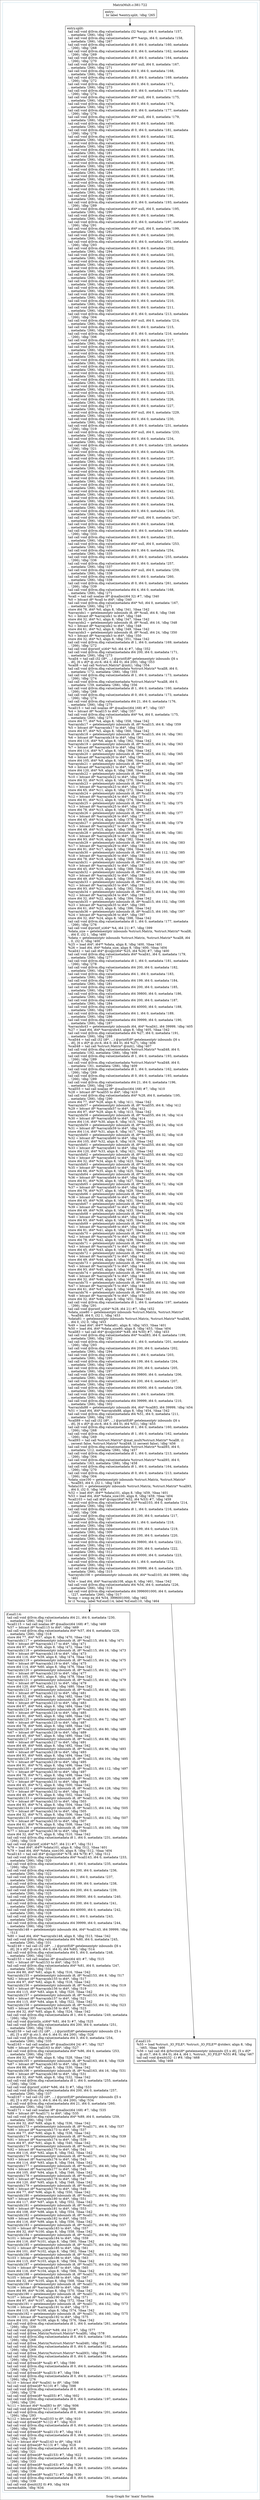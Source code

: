 digraph "Scop Graph for 'main' function" {
	label="Scop Graph for 'main' function";

	Node0x99e78f0 [shape=record,label="{entry:\l  br label %entry.split, !dbg !265\l}"];
	Node0x99e78f0 -> Node0x99e4100;
	Node0x99e4100 [shape=record,label="{entry.split:                                      \l  tail call void @llvm.dbg.value(metadata i32 %argc, i64 0, metadata !157,\l... metadata !266), !dbg !265\l  tail call void @llvm.dbg.value(metadata i8** %args, i64 0, metadata !158,\l... metadata !266), !dbg !267\l  tail call void @llvm.dbg.value(metadata i8 0, i64 0, metadata !160, metadata\l... !266), !dbg !268\l  tail call void @llvm.dbg.value(metadata i8 0, i64 0, metadata !162, metadata\l... !266), !dbg !269\l  tail call void @llvm.dbg.value(metadata i8 0, i64 0, metadata !164, metadata\l... !266), !dbg !270\l  tail call void @llvm.dbg.value(metadata i64* null, i64 0, metadata !167,\l... metadata !266), !dbg !271\l  tail call void @llvm.dbg.value(metadata i64 0, i64 0, metadata !168,\l... metadata !266), !dbg !271\l  tail call void @llvm.dbg.value(metadata i8 0, i64 0, metadata !169, metadata\l... !266), !dbg !272\l  tail call void @llvm.dbg.value(metadata i64 0, i64 0, metadata !171,\l... metadata !266), !dbg !273\l  tail call void @llvm.dbg.value(metadata i8 0, i64 0, metadata !173, metadata\l... !266), !dbg !274\l  tail call void @llvm.dbg.value(metadata i64* null, i64 0, metadata !175,\l... metadata !266), !dbg !275\l  tail call void @llvm.dbg.value(metadata i64 0, i64 0, metadata !176,\l... metadata !266), !dbg !275\l  tail call void @llvm.dbg.value(metadata i8 0, i64 0, metadata !177, metadata\l... !266), !dbg !276\l  tail call void @llvm.dbg.value(metadata i64* null, i64 0, metadata !179,\l... metadata !266), !dbg !277\l  tail call void @llvm.dbg.value(metadata i64 0, i64 0, metadata !180,\l... metadata !266), !dbg !277\l  tail call void @llvm.dbg.value(metadata i8 0, i64 0, metadata !181, metadata\l... !266), !dbg !278\l  tail call void @llvm.dbg.value(metadata i64 0, i64 0, metadata !182,\l... metadata !266), !dbg !279\l  tail call void @llvm.dbg.value(metadata i64 0, i64 0, metadata !183,\l... metadata !266), !dbg !280\l  tail call void @llvm.dbg.value(metadata i64 0, i64 0, metadata !184,\l... metadata !266), !dbg !281\l  tail call void @llvm.dbg.value(metadata i64 0, i64 0, metadata !185,\l... metadata !266), !dbg !282\l  tail call void @llvm.dbg.value(metadata i64 0, i64 0, metadata !186,\l... metadata !266), !dbg !283\l  tail call void @llvm.dbg.value(metadata i64 0, i64 0, metadata !187,\l... metadata !266), !dbg !284\l  tail call void @llvm.dbg.value(metadata i64 0, i64 0, metadata !188,\l... metadata !266), !dbg !285\l  tail call void @llvm.dbg.value(metadata i64 0, i64 0, metadata !189,\l... metadata !266), !dbg !286\l  tail call void @llvm.dbg.value(metadata i64 0, i64 0, metadata !190,\l... metadata !266), !dbg !287\l  tail call void @llvm.dbg.value(metadata i64 0, i64 0, metadata !191,\l... metadata !266), !dbg !288\l  tail call void @llvm.dbg.value(metadata i8 0, i64 0, metadata !193, metadata\l... !266), !dbg !289\l  tail call void @llvm.dbg.value(metadata i64* null, i64 0, metadata !195,\l... metadata !266), !dbg !290\l  tail call void @llvm.dbg.value(metadata i64 0, i64 0, metadata !196,\l... metadata !266), !dbg !290\l  tail call void @llvm.dbg.value(metadata i8 0, i64 0, metadata !197, metadata\l... !266), !dbg !291\l  tail call void @llvm.dbg.value(metadata i64* null, i64 0, metadata !199,\l... metadata !266), !dbg !292\l  tail call void @llvm.dbg.value(metadata i64 0, i64 0, metadata !200,\l... metadata !266), !dbg !292\l  tail call void @llvm.dbg.value(metadata i8 0, i64 0, metadata !201, metadata\l... !266), !dbg !293\l  tail call void @llvm.dbg.value(metadata i64 0, i64 0, metadata !202,\l... metadata !266), !dbg !294\l  tail call void @llvm.dbg.value(metadata i64 0, i64 0, metadata !203,\l... metadata !266), !dbg !295\l  tail call void @llvm.dbg.value(metadata i64 0, i64 0, metadata !204,\l... metadata !266), !dbg !296\l  tail call void @llvm.dbg.value(metadata i64 0, i64 0, metadata !205,\l... metadata !266), !dbg !297\l  tail call void @llvm.dbg.value(metadata i64 0, i64 0, metadata !206,\l... metadata !266), !dbg !298\l  tail call void @llvm.dbg.value(metadata i64 0, i64 0, metadata !207,\l... metadata !266), !dbg !299\l  tail call void @llvm.dbg.value(metadata i64 0, i64 0, metadata !208,\l... metadata !266), !dbg !300\l  tail call void @llvm.dbg.value(metadata i64 0, i64 0, metadata !209,\l... metadata !266), !dbg !301\l  tail call void @llvm.dbg.value(metadata i64 0, i64 0, metadata !210,\l... metadata !266), !dbg !302\l  tail call void @llvm.dbg.value(metadata i64 0, i64 0, metadata !211,\l... metadata !266), !dbg !303\l  tail call void @llvm.dbg.value(metadata i8 0, i64 0, metadata !213, metadata\l... !266), !dbg !304\l  tail call void @llvm.dbg.value(metadata i64* null, i64 0, metadata !214,\l... metadata !266), !dbg !305\l  tail call void @llvm.dbg.value(metadata i64 0, i64 0, metadata !215,\l... metadata !266), !dbg !305\l  tail call void @llvm.dbg.value(metadata i8 0, i64 0, metadata !216, metadata\l... !266), !dbg !306\l  tail call void @llvm.dbg.value(metadata i64 0, i64 0, metadata !217,\l... metadata !266), !dbg !307\l  tail call void @llvm.dbg.value(metadata i64 0, i64 0, metadata !218,\l... metadata !266), !dbg !308\l  tail call void @llvm.dbg.value(metadata i64 0, i64 0, metadata !219,\l... metadata !266), !dbg !309\l  tail call void @llvm.dbg.value(metadata i64 0, i64 0, metadata !220,\l... metadata !266), !dbg !310\l  tail call void @llvm.dbg.value(metadata i64 0, i64 0, metadata !221,\l... metadata !266), !dbg !311\l  tail call void @llvm.dbg.value(metadata i64 0, i64 0, metadata !222,\l... metadata !266), !dbg !312\l  tail call void @llvm.dbg.value(metadata i64 0, i64 0, metadata !223,\l... metadata !266), !dbg !313\l  tail call void @llvm.dbg.value(metadata i64 0, i64 0, metadata !224,\l... metadata !266), !dbg !314\l  tail call void @llvm.dbg.value(metadata i64 0, i64 0, metadata !225,\l... metadata !266), !dbg !315\l  tail call void @llvm.dbg.value(metadata i64 0, i64 0, metadata !226,\l... metadata !266), !dbg !316\l  tail call void @llvm.dbg.value(metadata i64 0, i64 0, metadata !227,\l... metadata !266), !dbg !317\l  tail call void @llvm.dbg.value(metadata i64* null, i64 0, metadata !229,\l... metadata !266), !dbg !318\l  tail call void @llvm.dbg.value(metadata i64 0, i64 0, metadata !230,\l... metadata !266), !dbg !318\l  tail call void @llvm.dbg.value(metadata i8 0, i64 0, metadata !231, metadata\l... !266), !dbg !319\l  tail call void @llvm.dbg.value(metadata i64* null, i64 0, metadata !233,\l... metadata !266), !dbg !320\l  tail call void @llvm.dbg.value(metadata i64 0, i64 0, metadata !234,\l... metadata !266), !dbg !320\l  tail call void @llvm.dbg.value(metadata i8 0, i64 0, metadata !235, metadata\l... !266), !dbg !321\l  tail call void @llvm.dbg.value(metadata i64 0, i64 0, metadata !236,\l... metadata !266), !dbg !322\l  tail call void @llvm.dbg.value(metadata i64 0, i64 0, metadata !237,\l... metadata !266), !dbg !323\l  tail call void @llvm.dbg.value(metadata i64 0, i64 0, metadata !238,\l... metadata !266), !dbg !324\l  tail call void @llvm.dbg.value(metadata i64 0, i64 0, metadata !239,\l... metadata !266), !dbg !325\l  tail call void @llvm.dbg.value(metadata i64 0, i64 0, metadata !240,\l... metadata !266), !dbg !326\l  tail call void @llvm.dbg.value(metadata i64 0, i64 0, metadata !241,\l... metadata !266), !dbg !327\l  tail call void @llvm.dbg.value(metadata i64 0, i64 0, metadata !242,\l... metadata !266), !dbg !328\l  tail call void @llvm.dbg.value(metadata i64 0, i64 0, metadata !243,\l... metadata !266), !dbg !329\l  tail call void @llvm.dbg.value(metadata i64 0, i64 0, metadata !244,\l... metadata !266), !dbg !330\l  tail call void @llvm.dbg.value(metadata i64 0, i64 0, metadata !245,\l... metadata !266), !dbg !331\l  tail call void @llvm.dbg.value(metadata i64* null, i64 0, metadata !247,\l... metadata !266), !dbg !332\l  tail call void @llvm.dbg.value(metadata i64 0, i64 0, metadata !248,\l... metadata !266), !dbg !332\l  tail call void @llvm.dbg.value(metadata i8 0, i64 0, metadata !249, metadata\l... !266), !dbg !333\l  tail call void @llvm.dbg.value(metadata i64 0, i64 0, metadata !251,\l... metadata !266), !dbg !334\l  tail call void @llvm.dbg.value(metadata i64* null, i64 0, metadata !253,\l... metadata !266), !dbg !335\l  tail call void @llvm.dbg.value(metadata i64 0, i64 0, metadata !254,\l... metadata !266), !dbg !335\l  tail call void @llvm.dbg.value(metadata i8 0, i64 0, metadata !255, metadata\l... !266), !dbg !336\l  tail call void @llvm.dbg.value(metadata i64 0, i64 0, metadata !257,\l... metadata !266), !dbg !337\l  tail call void @llvm.dbg.value(metadata i64* null, i64 0, metadata !259,\l... metadata !266), !dbg !338\l  tail call void @llvm.dbg.value(metadata i64 0, i64 0, metadata !260,\l... metadata !266), !dbg !338\l  tail call void @llvm.dbg.value(metadata i8 0, i64 0, metadata !261, metadata\l... !266), !dbg !339\l  tail call void @llvm.dbg.value(metadata i64 4, i64 0, metadata !168,\l... metadata !266), !dbg !271\l  %call = tail call noalias i8* @malloc(i64 32) #7, !dbg !340\l  %0 = bitcast i8* %call to i64*, !dbg !340\l  tail call void @llvm.dbg.value(metadata i64* %0, i64 0, metadata !167,\l... metadata !266), !dbg !271\l  store i64 78, i64* %0, align 8, !dbg !341, !tbaa !342\l  %arrayidx1 = getelementptr inbounds i8, i8* %call, i64 8, !dbg !346\l  %1 = bitcast i8* %arrayidx1 to i64*, !dbg !346\l  store i64 32, i64* %1, align 8, !dbg !347, !tbaa !342\l  %arrayidx2 = getelementptr inbounds i8, i8* %call, i64 16, !dbg !348\l  %2 = bitcast i8* %arrayidx2 to i64*, !dbg !348\l  store i64 61, i64* %2, align 8, !dbg !349, !tbaa !342\l  %arrayidx3 = getelementptr inbounds i8, i8* %call, i64 24, !dbg !350\l  %3 = bitcast i8* %arrayidx3 to i64*, !dbg !350\l  store i64 32, i64* %3, align 8, !dbg !351, !tbaa !342\l  tail call void @llvm.dbg.value(metadata i8 1, i64 0, metadata !169, metadata\l... !266), !dbg !272\l  tail call void @printf_s(i64* %0, i64 4) #7, !dbg !352\l  tail call void @llvm.dbg.value(metadata i64 200, i64 0, metadata !171,\l... metadata !266), !dbg !273\l  %call4 = tail call i32 (i8*, ...) @printf(i8* getelementptr inbounds ([6 x\l... i8], [6 x i8]* @.str.6, i64 0, i64 0), i64 200), !dbg !353\l  %call8 = tail call %struct.Matrix* @init(), !dbg !354\l  tail call void @llvm.dbg.value(metadata %struct.Matrix* %call8, i64 0,\l... metadata !172, metadata !266), !dbg !355\l  tail call void @llvm.dbg.value(metadata i8 1, i64 0, metadata !173, metadata\l... !266), !dbg !274\l  tail call void @llvm.dbg.value(metadata %struct.Matrix* %call8, i64 0,\l... metadata !159, metadata !266), !dbg !356\l  tail call void @llvm.dbg.value(metadata i8 1, i64 0, metadata !160, metadata\l... !266), !dbg !268\l  tail call void @llvm.dbg.value(metadata i8 0, i64 0, metadata !173, metadata\l... !266), !dbg !274\l  tail call void @llvm.dbg.value(metadata i64 21, i64 0, metadata !176,\l... metadata !266), !dbg !275\l  %call15 = tail call noalias i8* @malloc(i64 168) #7, !dbg !357\l  %4 = bitcast i8* %call15 to i64*, !dbg !357\l  tail call void @llvm.dbg.value(metadata i64* %4, i64 0, metadata !175,\l... metadata !266), !dbg !275\l  store i64 77, i64* %4, align 8, !dbg !358, !tbaa !342\l  %arrayidx17 = getelementptr inbounds i8, i8* %call15, i64 8, !dbg !359\l  %5 = bitcast i8* %arrayidx17 to i64*, !dbg !359\l  store i64 97, i64* %5, align 8, !dbg !360, !tbaa !342\l  %arrayidx18 = getelementptr inbounds i8, i8* %call15, i64 16, !dbg !361\l  %6 = bitcast i8* %arrayidx18 to i64*, !dbg !361\l  store i64 116, i64* %6, align 8, !dbg !362, !tbaa !342\l  %arrayidx19 = getelementptr inbounds i8, i8* %call15, i64 24, !dbg !363\l  %7 = bitcast i8* %arrayidx19 to i64*, !dbg !363\l  store i64 114, i64* %7, align 8, !dbg !364, !tbaa !342\l  %arrayidx20 = getelementptr inbounds i8, i8* %call15, i64 32, !dbg !365\l  %8 = bitcast i8* %arrayidx20 to i64*, !dbg !365\l  store i64 105, i64* %8, align 8, !dbg !366, !tbaa !342\l  %arrayidx21 = getelementptr inbounds i8, i8* %call15, i64 40, !dbg !367\l  %9 = bitcast i8* %arrayidx21 to i64*, !dbg !367\l  store i64 120, i64* %9, align 8, !dbg !368, !tbaa !342\l  %arrayidx22 = getelementptr inbounds i8, i8* %call15, i64 48, !dbg !369\l  %10 = bitcast i8* %arrayidx22 to i64*, !dbg !369\l  store i64 32, i64* %10, align 8, !dbg !370, !tbaa !342\l  %arrayidx23 = getelementptr inbounds i8, i8* %call15, i64 56, !dbg !371\l  %11 = bitcast i8* %arrayidx23 to i64*, !dbg !371\l  store i64 65, i64* %11, align 8, !dbg !372, !tbaa !342\l  %arrayidx24 = getelementptr inbounds i8, i8* %call15, i64 64, !dbg !373\l  %12 = bitcast i8* %arrayidx24 to i64*, !dbg !373\l  store i64 91, i64* %12, align 8, !dbg !374, !tbaa !342\l  %arrayidx25 = getelementptr inbounds i8, i8* %call15, i64 72, !dbg !375\l  %13 = bitcast i8* %arrayidx25 to i64*, !dbg !375\l  store i64 78, i64* %13, align 8, !dbg !376, !tbaa !342\l  %arrayidx26 = getelementptr inbounds i8, i8* %call15, i64 80, !dbg !377\l  %14 = bitcast i8* %arrayidx26 to i64*, !dbg !377\l  store i64 45, i64* %14, align 8, !dbg !378, !tbaa !342\l  %arrayidx27 = getelementptr inbounds i8, i8* %call15, i64 88, !dbg !379\l  %15 = bitcast i8* %arrayidx27 to i64*, !dbg !379\l  store i64 49, i64* %15, align 8, !dbg !380, !tbaa !342\l  %arrayidx28 = getelementptr inbounds i8, i8* %call15, i64 96, !dbg !381\l  %16 = bitcast i8* %arrayidx28 to i64*, !dbg !381\l  store i64 93, i64* %16, align 8, !dbg !382, !tbaa !342\l  %arrayidx29 = getelementptr inbounds i8, i8* %call15, i64 104, !dbg !383\l  %17 = bitcast i8* %arrayidx29 to i64*, !dbg !383\l  store i64 91, i64* %17, align 8, !dbg !384, !tbaa !342\l  %arrayidx30 = getelementptr inbounds i8, i8* %call15, i64 112, !dbg !385\l  %18 = bitcast i8* %arrayidx30 to i64*, !dbg !385\l  store i64 78, i64* %18, align 8, !dbg !386, !tbaa !342\l  %arrayidx31 = getelementptr inbounds i8, i8* %call15, i64 120, !dbg !387\l  %19 = bitcast i8* %arrayidx31 to i64*, !dbg !387\l  store i64 45, i64* %19, align 8, !dbg !388, !tbaa !342\l  %arrayidx32 = getelementptr inbounds i8, i8* %call15, i64 128, !dbg !389\l  %20 = bitcast i8* %arrayidx32 to i64*, !dbg !389\l  store i64 49, i64* %20, align 8, !dbg !390, !tbaa !342\l  %arrayidx33 = getelementptr inbounds i8, i8* %call15, i64 136, !dbg !391\l  %21 = bitcast i8* %arrayidx33 to i64*, !dbg !391\l  store i64 93, i64* %21, align 8, !dbg !392, !tbaa !342\l  %arrayidx34 = getelementptr inbounds i8, i8* %call15, i64 144, !dbg !393\l  %22 = bitcast i8* %arrayidx34 to i64*, !dbg !393\l  store i64 32, i64* %22, align 8, !dbg !394, !tbaa !342\l  %arrayidx35 = getelementptr inbounds i8, i8* %call15, i64 152, !dbg !395\l  %23 = bitcast i8* %arrayidx35 to i64*, !dbg !395\l  store i64 61, i64* %23, align 8, !dbg !396, !tbaa !342\l  %arrayidx36 = getelementptr inbounds i8, i8* %call15, i64 160, !dbg !397\l  %24 = bitcast i8* %arrayidx36 to i64*, !dbg !397\l  store i64 32, i64* %24, align 8, !dbg !398, !tbaa !342\l  tail call void @llvm.dbg.value(metadata i8 1, i64 0, metadata !177, metadata\l... !266), !dbg !276\l  tail call void @printf_s(i64* %4, i64 21) #7, !dbg !399\l  %data_size = getelementptr inbounds %struct.Matrix, %struct.Matrix* %call8,\l... i64 0, i32 1, !dbg !400\l  %data = getelementptr inbounds %struct.Matrix, %struct.Matrix* %call8, i64\l... 0, i32 0, !dbg !400\l  %25 = load i64*, i64** %data, align 8, !dbg !400, !tbaa !401\l  %26 = load i64, i64* %data_size, align 8, !dbg !400, !tbaa !404\l  %call41 = tail call i64* @copy(i64* %25, i64 %26) #7, !dbg !400\l  tail call void @llvm.dbg.value(metadata i64* %call41, i64 0, metadata !179,\l... metadata !266), !dbg !277\l  tail call void @llvm.dbg.value(metadata i8 1, i64 0, metadata !181, metadata\l... !266), !dbg !278\l  tail call void @llvm.dbg.value(metadata i64 200, i64 0, metadata !182,\l... metadata !266), !dbg !279\l  tail call void @llvm.dbg.value(metadata i64 1, i64 0, metadata !183,\l... metadata !266), !dbg !280\l  tail call void @llvm.dbg.value(metadata i64 199, i64 0, metadata !184,\l... metadata !266), !dbg !281\l  tail call void @llvm.dbg.value(metadata i64 200, i64 0, metadata !185,\l... metadata !266), !dbg !282\l  tail call void @llvm.dbg.value(metadata i64 39800, i64 0, metadata !186,\l... metadata !266), !dbg !283\l  tail call void @llvm.dbg.value(metadata i64 200, i64 0, metadata !187,\l... metadata !266), !dbg !284\l  tail call void @llvm.dbg.value(metadata i64 40000, i64 0, metadata !188,\l... metadata !266), !dbg !285\l  tail call void @llvm.dbg.value(metadata i64 1, i64 0, metadata !189,\l... metadata !266), !dbg !286\l  tail call void @llvm.dbg.value(metadata i64 39999, i64 0, metadata !190,\l... metadata !266), !dbg !287\l  %arrayidx43 = getelementptr inbounds i64, i64* %call41, i64 39999, !dbg !405\l  %27 = load i64, i64* %arrayidx43, align 8, !dbg !405, !tbaa !342\l  tail call void @llvm.dbg.value(metadata i64 %27, i64 0, metadata !191,\l... metadata !266), !dbg !288\l  %call44 = tail call i32 (i8*, ...) @printf(i8* getelementptr inbounds ([6 x\l... i8], [6 x i8]* @.str.6, i64 0, i64 0), i64 %27), !dbg !406\l  %call48 = tail call %struct.Matrix* @init(), !dbg !407\l  tail call void @llvm.dbg.value(metadata %struct.Matrix* %call48, i64 0,\l... metadata !192, metadata !266), !dbg !408\l  tail call void @llvm.dbg.value(metadata i8 1, i64 0, metadata !193, metadata\l... !266), !dbg !289\l  tail call void @llvm.dbg.value(metadata %struct.Matrix* %call48, i64 0,\l... metadata !161, metadata !266), !dbg !409\l  tail call void @llvm.dbg.value(metadata i8 1, i64 0, metadata !162, metadata\l... !266), !dbg !269\l  tail call void @llvm.dbg.value(metadata i8 0, i64 0, metadata !193, metadata\l... !266), !dbg !289\l  tail call void @llvm.dbg.value(metadata i64 21, i64 0, metadata !196,\l... metadata !266), !dbg !290\l  %call55 = tail call noalias i8* @malloc(i64 168) #7, !dbg !410\l  %28 = bitcast i8* %call55 to i64*, !dbg !410\l  tail call void @llvm.dbg.value(metadata i64* %28, i64 0, metadata !195,\l... metadata !266), !dbg !290\l  store i64 77, i64* %28, align 8, !dbg !411, !tbaa !342\l  %arrayidx57 = getelementptr inbounds i8, i8* %call55, i64 8, !dbg !412\l  %29 = bitcast i8* %arrayidx57 to i64*, !dbg !412\l  store i64 97, i64* %29, align 8, !dbg !413, !tbaa !342\l  %arrayidx58 = getelementptr inbounds i8, i8* %call55, i64 16, !dbg !414\l  %30 = bitcast i8* %arrayidx58 to i64*, !dbg !414\l  store i64 116, i64* %30, align 8, !dbg !415, !tbaa !342\l  %arrayidx59 = getelementptr inbounds i8, i8* %call55, i64 24, !dbg !416\l  %31 = bitcast i8* %arrayidx59 to i64*, !dbg !416\l  store i64 114, i64* %31, align 8, !dbg !417, !tbaa !342\l  %arrayidx60 = getelementptr inbounds i8, i8* %call55, i64 32, !dbg !418\l  %32 = bitcast i8* %arrayidx60 to i64*, !dbg !418\l  store i64 105, i64* %32, align 8, !dbg !419, !tbaa !342\l  %arrayidx61 = getelementptr inbounds i8, i8* %call55, i64 40, !dbg !420\l  %33 = bitcast i8* %arrayidx61 to i64*, !dbg !420\l  store i64 120, i64* %33, align 8, !dbg !421, !tbaa !342\l  %arrayidx62 = getelementptr inbounds i8, i8* %call55, i64 48, !dbg !422\l  %34 = bitcast i8* %arrayidx62 to i64*, !dbg !422\l  store i64 32, i64* %34, align 8, !dbg !423, !tbaa !342\l  %arrayidx63 = getelementptr inbounds i8, i8* %call55, i64 56, !dbg !424\l  %35 = bitcast i8* %arrayidx63 to i64*, !dbg !424\l  store i64 66, i64* %35, align 8, !dbg !425, !tbaa !342\l  %arrayidx64 = getelementptr inbounds i8, i8* %call55, i64 64, !dbg !426\l  %36 = bitcast i8* %arrayidx64 to i64*, !dbg !426\l  store i64 91, i64* %36, align 8, !dbg !427, !tbaa !342\l  %arrayidx65 = getelementptr inbounds i8, i8* %call55, i64 72, !dbg !428\l  %37 = bitcast i8* %arrayidx65 to i64*, !dbg !428\l  store i64 78, i64* %37, align 8, !dbg !429, !tbaa !342\l  %arrayidx66 = getelementptr inbounds i8, i8* %call55, i64 80, !dbg !430\l  %38 = bitcast i8* %arrayidx66 to i64*, !dbg !430\l  store i64 45, i64* %38, align 8, !dbg !431, !tbaa !342\l  %arrayidx67 = getelementptr inbounds i8, i8* %call55, i64 88, !dbg !432\l  %39 = bitcast i8* %arrayidx67 to i64*, !dbg !432\l  store i64 49, i64* %39, align 8, !dbg !433, !tbaa !342\l  %arrayidx68 = getelementptr inbounds i8, i8* %call55, i64 96, !dbg !434\l  %40 = bitcast i8* %arrayidx68 to i64*, !dbg !434\l  store i64 93, i64* %40, align 8, !dbg !435, !tbaa !342\l  %arrayidx69 = getelementptr inbounds i8, i8* %call55, i64 104, !dbg !436\l  %41 = bitcast i8* %arrayidx69 to i64*, !dbg !436\l  store i64 91, i64* %41, align 8, !dbg !437, !tbaa !342\l  %arrayidx70 = getelementptr inbounds i8, i8* %call55, i64 112, !dbg !438\l  %42 = bitcast i8* %arrayidx70 to i64*, !dbg !438\l  store i64 78, i64* %42, align 8, !dbg !439, !tbaa !342\l  %arrayidx71 = getelementptr inbounds i8, i8* %call55, i64 120, !dbg !440\l  %43 = bitcast i8* %arrayidx71 to i64*, !dbg !440\l  store i64 45, i64* %43, align 8, !dbg !441, !tbaa !342\l  %arrayidx72 = getelementptr inbounds i8, i8* %call55, i64 128, !dbg !442\l  %44 = bitcast i8* %arrayidx72 to i64*, !dbg !442\l  store i64 49, i64* %44, align 8, !dbg !443, !tbaa !342\l  %arrayidx73 = getelementptr inbounds i8, i8* %call55, i64 136, !dbg !444\l  %45 = bitcast i8* %arrayidx73 to i64*, !dbg !444\l  store i64 93, i64* %45, align 8, !dbg !445, !tbaa !342\l  %arrayidx74 = getelementptr inbounds i8, i8* %call55, i64 144, !dbg !446\l  %46 = bitcast i8* %arrayidx74 to i64*, !dbg !446\l  store i64 32, i64* %46, align 8, !dbg !447, !tbaa !342\l  %arrayidx75 = getelementptr inbounds i8, i8* %call55, i64 152, !dbg !448\l  %47 = bitcast i8* %arrayidx75 to i64*, !dbg !448\l  store i64 61, i64* %47, align 8, !dbg !449, !tbaa !342\l  %arrayidx76 = getelementptr inbounds i8, i8* %call55, i64 160, !dbg !450\l  %48 = bitcast i8* %arrayidx76 to i64*, !dbg !450\l  store i64 32, i64* %48, align 8, !dbg !451, !tbaa !342\l  tail call void @llvm.dbg.value(metadata i8 1, i64 0, metadata !197, metadata\l... !266), !dbg !291\l  tail call void @printf_s(i64* %28, i64 21) #7, !dbg !452\l  %data_size80 = getelementptr inbounds %struct.Matrix, %struct.Matrix*\l... %call48, i64 0, i32 1, !dbg !453\l  %data81 = getelementptr inbounds %struct.Matrix, %struct.Matrix* %call48,\l... i64 0, i32 0, !dbg !453\l  %49 = load i64*, i64** %data81, align 8, !dbg !453, !tbaa !401\l  %50 = load i64, i64* %data_size80, align 8, !dbg !453, !tbaa !404\l  %call83 = tail call i64* @copy(i64* %49, i64 %50) #7, !dbg !453\l  tail call void @llvm.dbg.value(metadata i64* %call83, i64 0, metadata !199,\l... metadata !266), !dbg !292\l  tail call void @llvm.dbg.value(metadata i8 1, i64 0, metadata !201, metadata\l... !266), !dbg !293\l  tail call void @llvm.dbg.value(metadata i64 200, i64 0, metadata !202,\l... metadata !266), !dbg !294\l  tail call void @llvm.dbg.value(metadata i64 1, i64 0, metadata !203,\l... metadata !266), !dbg !295\l  tail call void @llvm.dbg.value(metadata i64 199, i64 0, metadata !204,\l... metadata !266), !dbg !296\l  tail call void @llvm.dbg.value(metadata i64 200, i64 0, metadata !205,\l... metadata !266), !dbg !297\l  tail call void @llvm.dbg.value(metadata i64 39800, i64 0, metadata !206,\l... metadata !266), !dbg !298\l  tail call void @llvm.dbg.value(metadata i64 200, i64 0, metadata !207,\l... metadata !266), !dbg !299\l  tail call void @llvm.dbg.value(metadata i64 40000, i64 0, metadata !208,\l... metadata !266), !dbg !300\l  tail call void @llvm.dbg.value(metadata i64 1, i64 0, metadata !209,\l... metadata !266), !dbg !301\l  tail call void @llvm.dbg.value(metadata i64 39999, i64 0, metadata !210,\l... metadata !266), !dbg !302\l  %arrayidx88 = getelementptr inbounds i64, i64* %call83, i64 39999, !dbg !454\l  %51 = load i64, i64* %arrayidx88, align 8, !dbg !454, !tbaa !342\l  tail call void @llvm.dbg.value(metadata i64 %51, i64 0, metadata !211,\l... metadata !266), !dbg !303\l  %call89 = tail call i32 (i8*, ...) @printf(i8* getelementptr inbounds ([6 x\l... i8], [6 x i8]* @.str.6, i64 0, i64 0), i64 %51), !dbg !455\l  tail call void @llvm.dbg.value(metadata i8 1, i64 0, metadata !160, metadata\l... !266), !dbg !268\l  tail call void @llvm.dbg.value(metadata i8 1, i64 0, metadata !162, metadata\l... !266), !dbg !269\l  %call93 = tail call %struct.Matrix* @mat_mult(%struct.Matrix* %call8, i1\l... zeroext false, %struct.Matrix* %call48, i1 zeroext false), !dbg !456\l  tail call void @llvm.dbg.value(metadata %struct.Matrix* %call93, i64 0,\l... metadata !212, metadata !266), !dbg !457\l  tail call void @llvm.dbg.value(metadata i8 1, i64 0, metadata !213, metadata\l... !266), !dbg !304\l  tail call void @llvm.dbg.value(metadata %struct.Matrix* %call93, i64 0,\l... metadata !163, metadata !266), !dbg !458\l  tail call void @llvm.dbg.value(metadata i8 1, i64 0, metadata !164, metadata\l... !266), !dbg !270\l  tail call void @llvm.dbg.value(metadata i8 0, i64 0, metadata !213, metadata\l... !266), !dbg !304\l  %data_size100 = getelementptr inbounds %struct.Matrix, %struct.Matrix*\l... %call93, i64 0, i32 1, !dbg !459\l  %data101 = getelementptr inbounds %struct.Matrix, %struct.Matrix* %call93,\l... i64 0, i32 0, !dbg !459\l  %52 = load i64*, i64** %data101, align 8, !dbg !459, !tbaa !401\l  %53 = load i64, i64* %data_size100, align 8, !dbg !459, !tbaa !404\l  %call103 = tail call i64* @copy(i64* %52, i64 %53) #7, !dbg !459\l  tail call void @llvm.dbg.value(metadata i64* %call103, i64 0, metadata !214,\l... metadata !266), !dbg !305\l  tail call void @llvm.dbg.value(metadata i8 1, i64 0, metadata !216, metadata\l... !266), !dbg !306\l  tail call void @llvm.dbg.value(metadata i64 200, i64 0, metadata !217,\l... metadata !266), !dbg !307\l  tail call void @llvm.dbg.value(metadata i64 1, i64 0, metadata !218,\l... metadata !266), !dbg !308\l  tail call void @llvm.dbg.value(metadata i64 199, i64 0, metadata !219,\l... metadata !266), !dbg !309\l  tail call void @llvm.dbg.value(metadata i64 200, i64 0, metadata !220,\l... metadata !266), !dbg !310\l  tail call void @llvm.dbg.value(metadata i64 39800, i64 0, metadata !221,\l... metadata !266), !dbg !311\l  tail call void @llvm.dbg.value(metadata i64 200, i64 0, metadata !222,\l... metadata !266), !dbg !312\l  tail call void @llvm.dbg.value(metadata i64 40000, i64 0, metadata !223,\l... metadata !266), !dbg !313\l  tail call void @llvm.dbg.value(metadata i64 1, i64 0, metadata !224,\l... metadata !266), !dbg !314\l  tail call void @llvm.dbg.value(metadata i64 39999, i64 0, metadata !225,\l... metadata !266), !dbg !315\l  %arrayidx108 = getelementptr inbounds i64, i64* %call103, i64 39999, !dbg\l... !461\l  %54 = load i64, i64* %arrayidx108, align 8, !dbg !461, !tbaa !342\l  tail call void @llvm.dbg.value(metadata i64 %54, i64 0, metadata !226,\l... metadata !266), !dbg !316\l  tail call void @llvm.dbg.value(metadata i64 3996001000, i64 0, metadata\l... !227, metadata !266), !dbg !317\l  %cmp = icmp eq i64 %54, 3996001000, !dbg !462\l  br i1 %cmp, label %if.end114, label %if.end110, !dbg !464\l}"];
	Node0x99e4100 -> Node0x99da5a0;
	Node0x99e4100 -> Node0x99f6290;
	Node0x99da5a0 [shape=record,label="{if.end114:                                        \l  tail call void @llvm.dbg.value(metadata i64 21, i64 0, metadata !230,\l... metadata !266), !dbg !318\l  %call115 = tail call noalias i8* @malloc(i64 168) #7, !dbg !469\l  %57 = bitcast i8* %call115 to i64*, !dbg !469\l  tail call void @llvm.dbg.value(metadata i64* %57, i64 0, metadata !229,\l... metadata !266), !dbg !318\l  store i64 77, i64* %57, align 8, !dbg !470, !tbaa !342\l  %arrayidx117 = getelementptr inbounds i8, i8* %call115, i64 8, !dbg !471\l  %58 = bitcast i8* %arrayidx117 to i64*, !dbg !471\l  store i64 97, i64* %58, align 8, !dbg !472, !tbaa !342\l  %arrayidx118 = getelementptr inbounds i8, i8* %call115, i64 16, !dbg !473\l  %59 = bitcast i8* %arrayidx118 to i64*, !dbg !473\l  store i64 116, i64* %59, align 8, !dbg !474, !tbaa !342\l  %arrayidx119 = getelementptr inbounds i8, i8* %call115, i64 24, !dbg !475\l  %60 = bitcast i8* %arrayidx119 to i64*, !dbg !475\l  store i64 114, i64* %60, align 8, !dbg !476, !tbaa !342\l  %arrayidx120 = getelementptr inbounds i8, i8* %call115, i64 32, !dbg !477\l  %61 = bitcast i8* %arrayidx120 to i64*, !dbg !477\l  store i64 105, i64* %61, align 8, !dbg !478, !tbaa !342\l  %arrayidx121 = getelementptr inbounds i8, i8* %call115, i64 40, !dbg !479\l  %62 = bitcast i8* %arrayidx121 to i64*, !dbg !479\l  store i64 120, i64* %62, align 8, !dbg !480, !tbaa !342\l  %arrayidx122 = getelementptr inbounds i8, i8* %call115, i64 48, !dbg !481\l  %63 = bitcast i8* %arrayidx122 to i64*, !dbg !481\l  store i64 32, i64* %63, align 8, !dbg !482, !tbaa !342\l  %arrayidx123 = getelementptr inbounds i8, i8* %call115, i64 56, !dbg !483\l  %64 = bitcast i8* %arrayidx123 to i64*, !dbg !483\l  store i64 67, i64* %64, align 8, !dbg !484, !tbaa !342\l  %arrayidx124 = getelementptr inbounds i8, i8* %call115, i64 64, !dbg !485\l  %65 = bitcast i8* %arrayidx124 to i64*, !dbg !485\l  store i64 91, i64* %65, align 8, !dbg !486, !tbaa !342\l  %arrayidx125 = getelementptr inbounds i8, i8* %call115, i64 72, !dbg !487\l  %66 = bitcast i8* %arrayidx125 to i64*, !dbg !487\l  store i64 78, i64* %66, align 8, !dbg !488, !tbaa !342\l  %arrayidx126 = getelementptr inbounds i8, i8* %call115, i64 80, !dbg !489\l  %67 = bitcast i8* %arrayidx126 to i64*, !dbg !489\l  store i64 45, i64* %67, align 8, !dbg !490, !tbaa !342\l  %arrayidx127 = getelementptr inbounds i8, i8* %call115, i64 88, !dbg !491\l  %68 = bitcast i8* %arrayidx127 to i64*, !dbg !491\l  store i64 49, i64* %68, align 8, !dbg !492, !tbaa !342\l  %arrayidx128 = getelementptr inbounds i8, i8* %call115, i64 96, !dbg !493\l  %69 = bitcast i8* %arrayidx128 to i64*, !dbg !493\l  store i64 93, i64* %69, align 8, !dbg !494, !tbaa !342\l  %arrayidx129 = getelementptr inbounds i8, i8* %call115, i64 104, !dbg !495\l  %70 = bitcast i8* %arrayidx129 to i64*, !dbg !495\l  store i64 91, i64* %70, align 8, !dbg !496, !tbaa !342\l  %arrayidx130 = getelementptr inbounds i8, i8* %call115, i64 112, !dbg !497\l  %71 = bitcast i8* %arrayidx130 to i64*, !dbg !497\l  store i64 78, i64* %71, align 8, !dbg !498, !tbaa !342\l  %arrayidx131 = getelementptr inbounds i8, i8* %call115, i64 120, !dbg !499\l  %72 = bitcast i8* %arrayidx131 to i64*, !dbg !499\l  store i64 45, i64* %72, align 8, !dbg !500, !tbaa !342\l  %arrayidx132 = getelementptr inbounds i8, i8* %call115, i64 128, !dbg !501\l  %73 = bitcast i8* %arrayidx132 to i64*, !dbg !501\l  store i64 49, i64* %73, align 8, !dbg !502, !tbaa !342\l  %arrayidx133 = getelementptr inbounds i8, i8* %call115, i64 136, !dbg !503\l  %74 = bitcast i8* %arrayidx133 to i64*, !dbg !503\l  store i64 93, i64* %74, align 8, !dbg !504, !tbaa !342\l  %arrayidx134 = getelementptr inbounds i8, i8* %call115, i64 144, !dbg !505\l  %75 = bitcast i8* %arrayidx134 to i64*, !dbg !505\l  store i64 32, i64* %75, align 8, !dbg !506, !tbaa !342\l  %arrayidx135 = getelementptr inbounds i8, i8* %call115, i64 152, !dbg !507\l  %76 = bitcast i8* %arrayidx135 to i64*, !dbg !507\l  store i64 61, i64* %76, align 8, !dbg !508, !tbaa !342\l  %arrayidx136 = getelementptr inbounds i8, i8* %call115, i64 160, !dbg !509\l  %77 = bitcast i8* %arrayidx136 to i64*, !dbg !509\l  store i64 32, i64* %77, align 8, !dbg !510, !tbaa !342\l  tail call void @llvm.dbg.value(metadata i8 1, i64 0, metadata !231, metadata\l... !266), !dbg !319\l  tail call void @printf_s(i64* %57, i64 21) #7, !dbg !511\l  %78 = load i64*, i64** %data101, align 8, !dbg !512, !tbaa !401\l  %79 = load i64, i64* %data_size100, align 8, !dbg !512, !tbaa !404\l  %call143 = tail call i64* @copy(i64* %78, i64 %79) #7, !dbg !512\l  tail call void @llvm.dbg.value(metadata i64* %call143, i64 0, metadata !233,\l... metadata !266), !dbg !320\l  tail call void @llvm.dbg.value(metadata i8 1, i64 0, metadata !235, metadata\l... !266), !dbg !321\l  tail call void @llvm.dbg.value(metadata i64 200, i64 0, metadata !236,\l... metadata !266), !dbg !322\l  tail call void @llvm.dbg.value(metadata i64 1, i64 0, metadata !237,\l... metadata !266), !dbg !323\l  tail call void @llvm.dbg.value(metadata i64 199, i64 0, metadata !238,\l... metadata !266), !dbg !324\l  tail call void @llvm.dbg.value(metadata i64 200, i64 0, metadata !239,\l... metadata !266), !dbg !325\l  tail call void @llvm.dbg.value(metadata i64 39800, i64 0, metadata !240,\l... metadata !266), !dbg !326\l  tail call void @llvm.dbg.value(metadata i64 200, i64 0, metadata !241,\l... metadata !266), !dbg !327\l  tail call void @llvm.dbg.value(metadata i64 40000, i64 0, metadata !242,\l... metadata !266), !dbg !328\l  tail call void @llvm.dbg.value(metadata i64 1, i64 0, metadata !243,\l... metadata !266), !dbg !329\l  tail call void @llvm.dbg.value(metadata i64 39999, i64 0, metadata !244,\l... metadata !266), !dbg !330\l  %arrayidx148 = getelementptr inbounds i64, i64* %call143, i64 39999, !dbg\l... !513\l  %80 = load i64, i64* %arrayidx148, align 8, !dbg !513, !tbaa !342\l  tail call void @llvm.dbg.value(metadata i64 %80, i64 0, metadata !245,\l... metadata !266), !dbg !331\l  %call149 = tail call i32 (i8*, ...) @printf(i8* getelementptr inbounds ([6 x\l... i8], [6 x i8]* @.str.6, i64 0, i64 0), i64 %80), !dbg !514\l  tail call void @llvm.dbg.value(metadata i64 5, i64 0, metadata !248,\l... metadata !266), !dbg !332\l  %call153 = tail call noalias i8* @malloc(i64 40) #7, !dbg !515\l  %81 = bitcast i8* %call153 to i64*, !dbg !515\l  tail call void @llvm.dbg.value(metadata i64* %81, i64 0, metadata !247,\l... metadata !266), !dbg !332\l  store i64 80, i64* %81, align 8, !dbg !516, !tbaa !342\l  %arrayidx155 = getelementptr inbounds i8, i8* %call153, i64 8, !dbg !517\l  %82 = bitcast i8* %arrayidx155 to i64*, !dbg !517\l  store i64 97, i64* %82, align 8, !dbg !518, !tbaa !342\l  %arrayidx156 = getelementptr inbounds i8, i8* %call153, i64 16, !dbg !519\l  %83 = bitcast i8* %arrayidx156 to i64*, !dbg !519\l  store i64 115, i64* %83, align 8, !dbg !520, !tbaa !342\l  %arrayidx157 = getelementptr inbounds i8, i8* %call153, i64 24, !dbg !521\l  %84 = bitcast i8* %arrayidx157 to i64*, !dbg !521\l  store i64 115, i64* %84, align 8, !dbg !522, !tbaa !342\l  %arrayidx158 = getelementptr inbounds i8, i8* %call153, i64 32, !dbg !523\l  %85 = bitcast i8* %arrayidx158 to i64*, !dbg !523\l  store i64 32, i64* %85, align 8, !dbg !524, !tbaa !342\l  tail call void @llvm.dbg.value(metadata i8 1, i64 0, metadata !249, metadata\l... !266), !dbg !333\l  tail call void @println_s(i64* %81, i64 5) #7, !dbg !525\l  tail call void @llvm.dbg.value(metadata i64 200, i64 0, metadata !251,\l... metadata !266), !dbg !334\l  %call159 = tail call i32 (i8*, ...) @printf(i8* getelementptr inbounds ([5 x\l... i8], [5 x i8]* @.str.3, i64 0, i64 0), i64 200), !dbg !526\l  tail call void @llvm.dbg.value(metadata i64 3, i64 0, metadata !254,\l... metadata !266), !dbg !335\l  %call163 = tail call noalias i8* @malloc(i64 24) #7, !dbg !527\l  %86 = bitcast i8* %call163 to i64*, !dbg !527\l  tail call void @llvm.dbg.value(metadata i64* %86, i64 0, metadata !253,\l... metadata !266), !dbg !335\l  store i64 32, i64* %86, align 8, !dbg !528, !tbaa !342\l  %arrayidx165 = getelementptr inbounds i8, i8* %call163, i64 8, !dbg !529\l  %87 = bitcast i8* %arrayidx165 to i64*, !dbg !529\l  store i64 88, i64* %87, align 8, !dbg !530, !tbaa !342\l  %arrayidx166 = getelementptr inbounds i8, i8* %call163, i64 16, !dbg !531\l  %88 = bitcast i8* %arrayidx166 to i64*, !dbg !531\l  store i64 32, i64* %88, align 8, !dbg !532, !tbaa !342\l  tail call void @llvm.dbg.value(metadata i8 1, i64 0, metadata !255, metadata\l... !266), !dbg !336\l  tail call void @printf_s(i64* %86, i64 3) #7, !dbg !533\l  tail call void @llvm.dbg.value(metadata i64 200, i64 0, metadata !257,\l... metadata !266), !dbg !337\l  %call167 = tail call i32 (i8*, ...) @printf(i8* getelementptr inbounds ([5 x\l... i8], [5 x i8]* @.str.3, i64 0, i64 0), i64 200), !dbg !534\l  tail call void @llvm.dbg.value(metadata i64 21, i64 0, metadata !260,\l... metadata !266), !dbg !338\l  %call171 = tail call noalias i8* @malloc(i64 168) #7, !dbg !535\l  %89 = bitcast i8* %call171 to i64*, !dbg !535\l  tail call void @llvm.dbg.value(metadata i64* %89, i64 0, metadata !259,\l... metadata !266), !dbg !338\l  store i64 32, i64* %89, align 8, !dbg !536, !tbaa !342\l  %arrayidx173 = getelementptr inbounds i8, i8* %call171, i64 8, !dbg !537\l  %90 = bitcast i8* %arrayidx173 to i64*, !dbg !537\l  store i64 77, i64* %90, align 8, !dbg !538, !tbaa !342\l  %arrayidx174 = getelementptr inbounds i8, i8* %call171, i64 16, !dbg !539\l  %91 = bitcast i8* %arrayidx174 to i64*, !dbg !539\l  store i64 97, i64* %91, align 8, !dbg !540, !tbaa !342\l  %arrayidx175 = getelementptr inbounds i8, i8* %call171, i64 24, !dbg !541\l  %92 = bitcast i8* %arrayidx175 to i64*, !dbg !541\l  store i64 116, i64* %92, align 8, !dbg !542, !tbaa !342\l  %arrayidx176 = getelementptr inbounds i8, i8* %call171, i64 32, !dbg !543\l  %93 = bitcast i8* %arrayidx176 to i64*, !dbg !543\l  store i64 114, i64* %93, align 8, !dbg !544, !tbaa !342\l  %arrayidx177 = getelementptr inbounds i8, i8* %call171, i64 40, !dbg !545\l  %94 = bitcast i8* %arrayidx177 to i64*, !dbg !545\l  store i64 105, i64* %94, align 8, !dbg !546, !tbaa !342\l  %arrayidx178 = getelementptr inbounds i8, i8* %call171, i64 48, !dbg !547\l  %95 = bitcast i8* %arrayidx178 to i64*, !dbg !547\l  store i64 120, i64* %95, align 8, !dbg !548, !tbaa !342\l  %arrayidx179 = getelementptr inbounds i8, i8* %call171, i64 56, !dbg !549\l  %96 = bitcast i8* %arrayidx179 to i64*, !dbg !549\l  store i64 77, i64* %96, align 8, !dbg !550, !tbaa !342\l  %arrayidx180 = getelementptr inbounds i8, i8* %call171, i64 64, !dbg !551\l  %97 = bitcast i8* %arrayidx180 to i64*, !dbg !551\l  store i64 117, i64* %97, align 8, !dbg !552, !tbaa !342\l  %arrayidx181 = getelementptr inbounds i8, i8* %call171, i64 72, !dbg !553\l  %98 = bitcast i8* %arrayidx181 to i64*, !dbg !553\l  store i64 108, i64* %98, align 8, !dbg !554, !tbaa !342\l  %arrayidx182 = getelementptr inbounds i8, i8* %call171, i64 80, !dbg !555\l  %99 = bitcast i8* %arrayidx182 to i64*, !dbg !555\l  store i64 116, i64* %99, align 8, !dbg !556, !tbaa !342\l  %arrayidx183 = getelementptr inbounds i8, i8* %call171, i64 88, !dbg !557\l  %100 = bitcast i8* %arrayidx183 to i64*, !dbg !557\l  store i64 32, i64* %100, align 8, !dbg !558, !tbaa !342\l  %arrayidx184 = getelementptr inbounds i8, i8* %call171, i64 96, !dbg !559\l  %101 = bitcast i8* %arrayidx184 to i64*, !dbg !559\l  store i64 116, i64* %101, align 8, !dbg !560, !tbaa !342\l  %arrayidx185 = getelementptr inbounds i8, i8* %call171, i64 104, !dbg !561\l  %102 = bitcast i8* %arrayidx185 to i64*, !dbg !561\l  store i64 101, i64* %102, align 8, !dbg !562, !tbaa !342\l  %arrayidx186 = getelementptr inbounds i8, i8* %call171, i64 112, !dbg !563\l  %103 = bitcast i8* %arrayidx186 to i64*, !dbg !563\l  store i64 115, i64* %103, align 8, !dbg !564, !tbaa !342\l  %arrayidx187 = getelementptr inbounds i8, i8* %call171, i64 120, !dbg !565\l  %104 = bitcast i8* %arrayidx187 to i64*, !dbg !565\l  store i64 116, i64* %104, align 8, !dbg !566, !tbaa !342\l  %arrayidx188 = getelementptr inbounds i8, i8* %call171, i64 128, !dbg !567\l  %105 = bitcast i8* %arrayidx188 to i64*, !dbg !567\l  store i64 32, i64* %105, align 8, !dbg !568, !tbaa !342\l  %arrayidx189 = getelementptr inbounds i8, i8* %call171, i64 136, !dbg !569\l  %106 = bitcast i8* %arrayidx189 to i64*, !dbg !569\l  store i64 99, i64* %106, align 8, !dbg !570, !tbaa !342\l  %arrayidx190 = getelementptr inbounds i8, i8* %call171, i64 144, !dbg !571\l  %107 = bitcast i8* %arrayidx190 to i64*, !dbg !571\l  store i64 97, i64* %107, align 8, !dbg !572, !tbaa !342\l  %arrayidx191 = getelementptr inbounds i8, i8* %call171, i64 152, !dbg !573\l  %108 = bitcast i8* %arrayidx191 to i64*, !dbg !573\l  store i64 115, i64* %108, align 8, !dbg !574, !tbaa !342\l  %arrayidx192 = getelementptr inbounds i8, i8* %call171, i64 160, !dbg !575\l  %109 = bitcast i8* %arrayidx192 to i64*, !dbg !575\l  store i64 101, i64* %109, align 8, !dbg !576, !tbaa !342\l  tail call void @llvm.dbg.value(metadata i8 1, i64 0, metadata !261, metadata\l... !266), !dbg !339\l  tail call void @println_s(i64* %89, i64 21) #7, !dbg !577\l  tail call void @free_Matrix(%struct.Matrix* %call8), !dbg !578\l  tail call void @llvm.dbg.value(metadata i8 0, i64 0, metadata !160, metadata\l... !266), !dbg !268\l  tail call void @free_Matrix(%struct.Matrix* %call48), !dbg !582\l  tail call void @llvm.dbg.value(metadata i8 0, i64 0, metadata !162, metadata\l... !266), !dbg !269\l  tail call void @free_Matrix(%struct.Matrix* %call93), !dbg !586\l  tail call void @llvm.dbg.value(metadata i8 0, i64 0, metadata !164, metadata\l... !266), !dbg !270\l  tail call void @free(i8* %call) #7, !dbg !590\l  tail call void @llvm.dbg.value(metadata i8 0, i64 0, metadata !169, metadata\l... !266), !dbg !272\l  tail call void @free(i8* %call15) #7, !dbg !594\l  tail call void @llvm.dbg.value(metadata i8 0, i64 0, metadata !177, metadata\l... !266), !dbg !276\l  %110 = bitcast i64* %call41 to i8*, !dbg !598\l  tail call void @free(i8* %110) #7, !dbg !598\l  tail call void @llvm.dbg.value(metadata i8 0, i64 0, metadata !181, metadata\l... !266), !dbg !278\l  tail call void @free(i8* %call55) #7, !dbg !602\l  tail call void @llvm.dbg.value(metadata i8 0, i64 0, metadata !197, metadata\l... !266), !dbg !291\l  %111 = bitcast i64* %call83 to i8*, !dbg !606\l  tail call void @free(i8* %111) #7, !dbg !606\l  tail call void @llvm.dbg.value(metadata i8 0, i64 0, metadata !201, metadata\l... !266), !dbg !293\l  %112 = bitcast i64* %call103 to i8*, !dbg !610\l  tail call void @free(i8* %112) #7, !dbg !610\l  tail call void @llvm.dbg.value(metadata i8 0, i64 0, metadata !216, metadata\l... !266), !dbg !306\l  tail call void @free(i8* %call115) #7, !dbg !614\l  tail call void @llvm.dbg.value(metadata i8 0, i64 0, metadata !231, metadata\l... !266), !dbg !319\l  %113 = bitcast i64* %call143 to i8*, !dbg !618\l  tail call void @free(i8* %113) #7, !dbg !618\l  tail call void @llvm.dbg.value(metadata i8 0, i64 0, metadata !235, metadata\l... !266), !dbg !321\l  tail call void @free(i8* %call153) #7, !dbg !622\l  tail call void @llvm.dbg.value(metadata i8 0, i64 0, metadata !249, metadata\l... !266), !dbg !333\l  tail call void @free(i8* %call163) #7, !dbg !626\l  tail call void @llvm.dbg.value(metadata i8 0, i64 0, metadata !255, metadata\l... !266), !dbg !336\l  tail call void @free(i8* %call171) #7, !dbg !630\l  tail call void @llvm.dbg.value(metadata i8 0, i64 0, metadata !261, metadata\l... !266), !dbg !339\l  tail call void @exit(i32 0) #9, !dbg !634\l  unreachable, !dbg !634\l}"];
	Node0x99f6290 [shape=record,label="{if.end110:                                        \l  %55 = load %struct._IO_FILE*, %struct._IO_FILE** @stderr, align 8, !dbg\l... !465, !tbaa !466\l  %56 = tail call i64 @fwrite(i8* getelementptr inbounds ([5 x i8], [5 x i8]*\l... @.str.7, i64 0, i64 0), i64 4, i64 1, %struct._IO_FILE* %55) #8, !dbg !467\l  tail call void @exit(i32 -1) #9, !dbg !468\l  unreachable, !dbg !468\l}"];
	colorscheme = "paired12"
        subgraph cluster_0x9a7d9a0 {
          label = "MatrixMult.c:381-722
";
          style = solid;
          color = 1
          Node0x99e78f0;
          Node0x99e4100;
          Node0x99da5a0;
          Node0x99f6290;
        }
}

